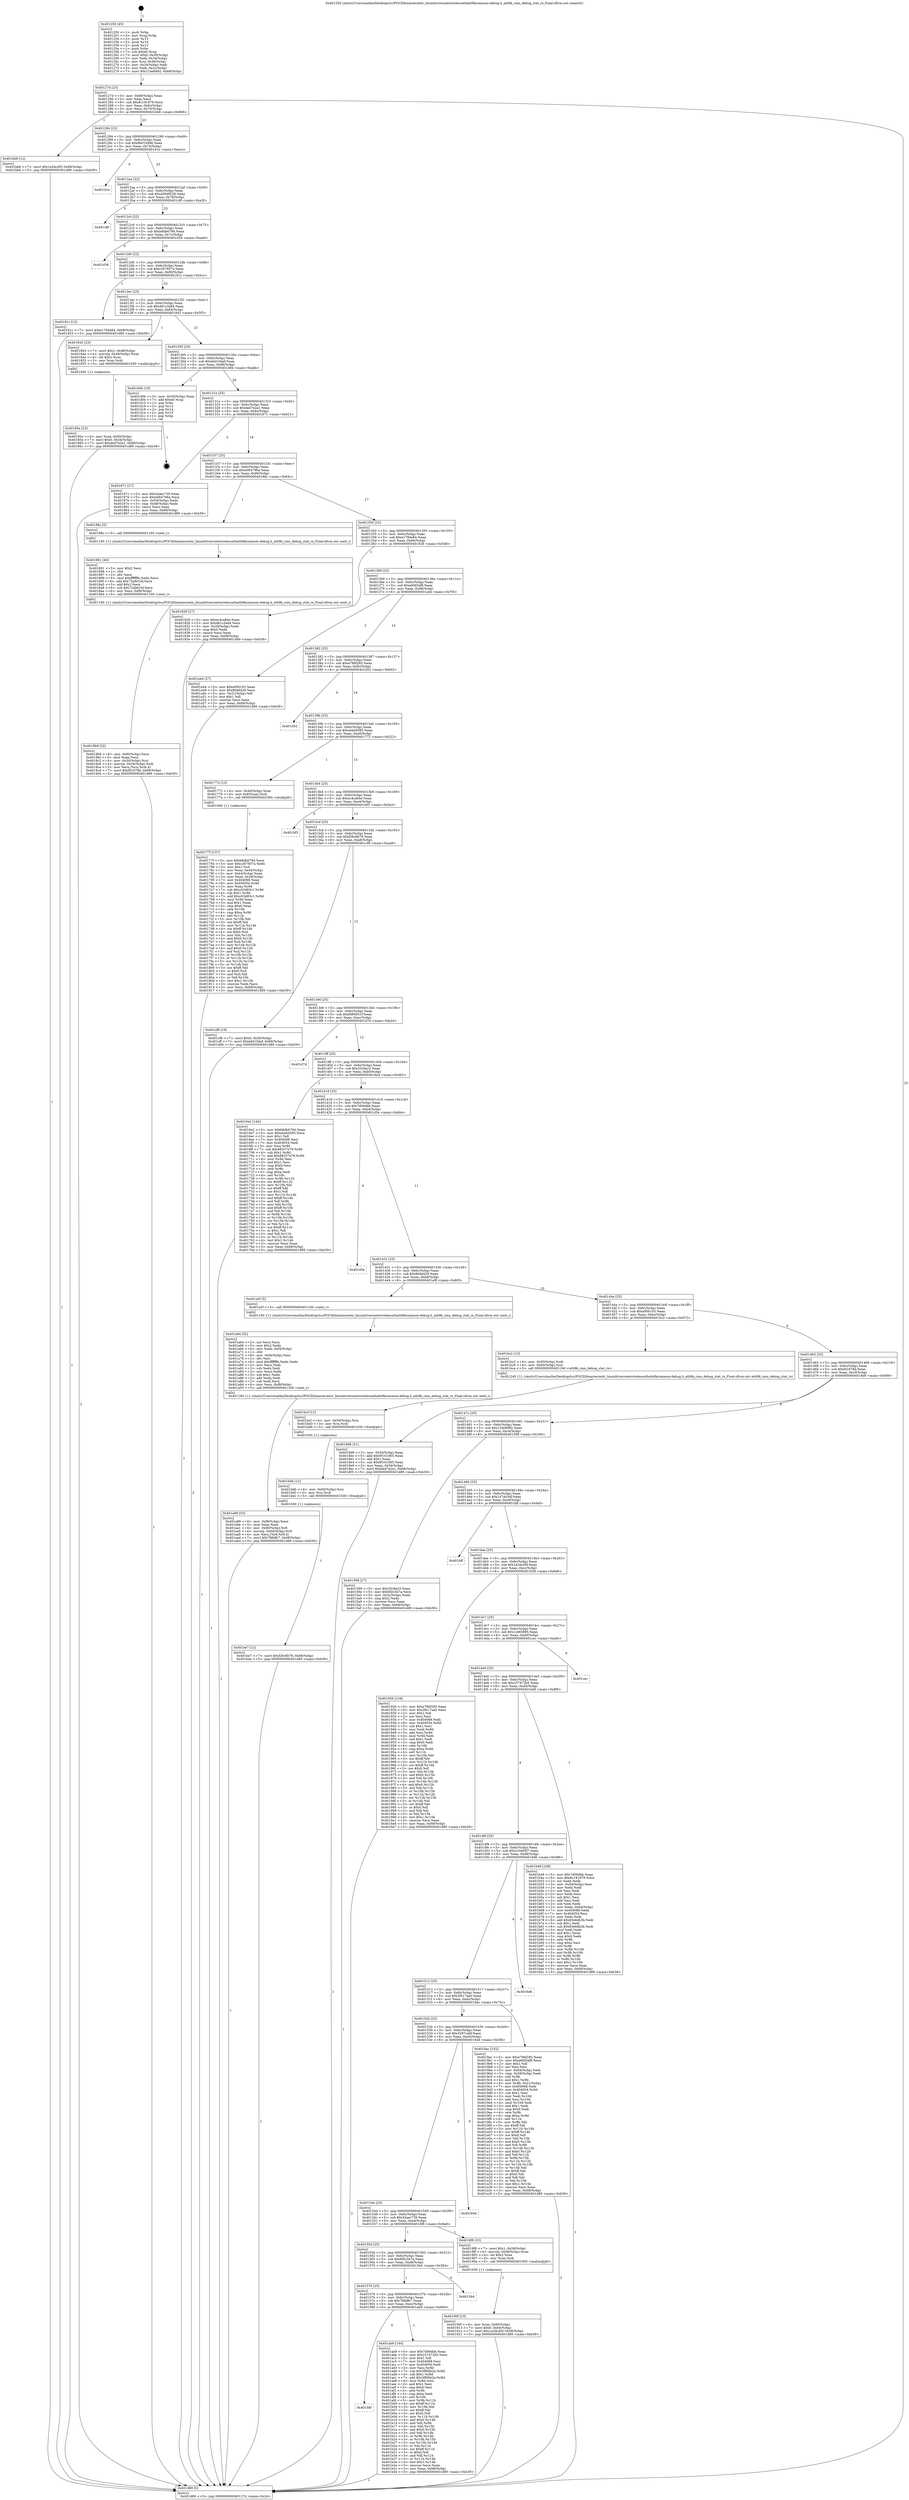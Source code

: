 digraph "0x401250" {
  label = "0x401250 (/mnt/c/Users/mathe/Desktop/tcc/POCII/binaries/extr_linuxdriversnetwirelessathath9kcommon-debug.h_ath9k_cmn_debug_stat_rx_Final-ollvm.out::main(0))"
  labelloc = "t"
  node[shape=record]

  Entry [label="",width=0.3,height=0.3,shape=circle,fillcolor=black,style=filled]
  "0x40127d" [label="{
     0x40127d [23]\l
     | [instrs]\l
     &nbsp;&nbsp;0x40127d \<+3\>: mov -0x68(%rbp),%eax\l
     &nbsp;&nbsp;0x401280 \<+2\>: mov %eax,%ecx\l
     &nbsp;&nbsp;0x401282 \<+6\>: sub $0x8c191979,%ecx\l
     &nbsp;&nbsp;0x401288 \<+3\>: mov %eax,-0x6c(%rbp)\l
     &nbsp;&nbsp;0x40128b \<+3\>: mov %ecx,-0x70(%rbp)\l
     &nbsp;&nbsp;0x40128e \<+6\>: je 0000000000401bb6 \<main+0x966\>\l
  }"]
  "0x401bb6" [label="{
     0x401bb6 [12]\l
     | [instrs]\l
     &nbsp;&nbsp;0x401bb6 \<+7\>: movl $0x1a3dcd5f,-0x68(%rbp)\l
     &nbsp;&nbsp;0x401bbd \<+5\>: jmp 0000000000401d89 \<main+0xb39\>\l
  }"]
  "0x401294" [label="{
     0x401294 [22]\l
     | [instrs]\l
     &nbsp;&nbsp;0x401294 \<+5\>: jmp 0000000000401299 \<main+0x49\>\l
     &nbsp;&nbsp;0x401299 \<+3\>: mov -0x6c(%rbp),%eax\l
     &nbsp;&nbsp;0x40129c \<+5\>: sub $0x9b019486,%eax\l
     &nbsp;&nbsp;0x4012a1 \<+3\>: mov %eax,-0x74(%rbp)\l
     &nbsp;&nbsp;0x4012a4 \<+6\>: je 0000000000401d1e \<main+0xace\>\l
  }"]
  Exit [label="",width=0.3,height=0.3,shape=circle,fillcolor=black,style=filled,peripheries=2]
  "0x401d1e" [label="{
     0x401d1e\l
  }", style=dashed]
  "0x4012aa" [label="{
     0x4012aa [22]\l
     | [instrs]\l
     &nbsp;&nbsp;0x4012aa \<+5\>: jmp 00000000004012af \<main+0x5f\>\l
     &nbsp;&nbsp;0x4012af \<+3\>: mov -0x6c(%rbp),%eax\l
     &nbsp;&nbsp;0x4012b2 \<+5\>: sub $0xa5848228,%eax\l
     &nbsp;&nbsp;0x4012b7 \<+3\>: mov %eax,-0x78(%rbp)\l
     &nbsp;&nbsp;0x4012ba \<+6\>: je 0000000000401c8f \<main+0xa3f\>\l
  }"]
  "0x401be7" [label="{
     0x401be7 [12]\l
     | [instrs]\l
     &nbsp;&nbsp;0x401be7 \<+7\>: movl $0xf26c6b78,-0x68(%rbp)\l
     &nbsp;&nbsp;0x401bee \<+5\>: jmp 0000000000401d89 \<main+0xb39\>\l
  }"]
  "0x401c8f" [label="{
     0x401c8f\l
  }", style=dashed]
  "0x4012c0" [label="{
     0x4012c0 [22]\l
     | [instrs]\l
     &nbsp;&nbsp;0x4012c0 \<+5\>: jmp 00000000004012c5 \<main+0x75\>\l
     &nbsp;&nbsp;0x4012c5 \<+3\>: mov -0x6c(%rbp),%eax\l
     &nbsp;&nbsp;0x4012c8 \<+5\>: sub $0xb8db6784,%eax\l
     &nbsp;&nbsp;0x4012cd \<+3\>: mov %eax,-0x7c(%rbp)\l
     &nbsp;&nbsp;0x4012d0 \<+6\>: je 0000000000401d36 \<main+0xae6\>\l
  }"]
  "0x401bdb" [label="{
     0x401bdb [12]\l
     | [instrs]\l
     &nbsp;&nbsp;0x401bdb \<+4\>: mov -0x60(%rbp),%rsi\l
     &nbsp;&nbsp;0x401bdf \<+3\>: mov %rsi,%rdi\l
     &nbsp;&nbsp;0x401be2 \<+5\>: call 0000000000401030 \<free@plt\>\l
     | [calls]\l
     &nbsp;&nbsp;0x401030 \{1\} (unknown)\l
  }"]
  "0x401d36" [label="{
     0x401d36\l
  }", style=dashed]
  "0x4012d6" [label="{
     0x4012d6 [22]\l
     | [instrs]\l
     &nbsp;&nbsp;0x4012d6 \<+5\>: jmp 00000000004012db \<main+0x8b\>\l
     &nbsp;&nbsp;0x4012db \<+3\>: mov -0x6c(%rbp),%eax\l
     &nbsp;&nbsp;0x4012de \<+5\>: sub $0xc267857a,%eax\l
     &nbsp;&nbsp;0x4012e3 \<+3\>: mov %eax,-0x80(%rbp)\l
     &nbsp;&nbsp;0x4012e6 \<+6\>: je 000000000040181c \<main+0x5cc\>\l
  }"]
  "0x401bcf" [label="{
     0x401bcf [12]\l
     | [instrs]\l
     &nbsp;&nbsp;0x401bcf \<+4\>: mov -0x50(%rbp),%rsi\l
     &nbsp;&nbsp;0x401bd3 \<+3\>: mov %rsi,%rdi\l
     &nbsp;&nbsp;0x401bd6 \<+5\>: call 0000000000401030 \<free@plt\>\l
     | [calls]\l
     &nbsp;&nbsp;0x401030 \{1\} (unknown)\l
  }"]
  "0x40181c" [label="{
     0x40181c [12]\l
     | [instrs]\l
     &nbsp;&nbsp;0x40181c \<+7\>: movl $0xe1784e84,-0x68(%rbp)\l
     &nbsp;&nbsp;0x401823 \<+5\>: jmp 0000000000401d89 \<main+0xb39\>\l
  }"]
  "0x4012ec" [label="{
     0x4012ec [25]\l
     | [instrs]\l
     &nbsp;&nbsp;0x4012ec \<+5\>: jmp 00000000004012f1 \<main+0xa1\>\l
     &nbsp;&nbsp;0x4012f1 \<+3\>: mov -0x6c(%rbp),%eax\l
     &nbsp;&nbsp;0x4012f4 \<+5\>: sub $0xd81c3a84,%eax\l
     &nbsp;&nbsp;0x4012f9 \<+6\>: mov %eax,-0x84(%rbp)\l
     &nbsp;&nbsp;0x4012ff \<+6\>: je 0000000000401843 \<main+0x5f3\>\l
  }"]
  "0x40158f" [label="{
     0x40158f\l
  }", style=dashed]
  "0x401843" [label="{
     0x401843 [23]\l
     | [instrs]\l
     &nbsp;&nbsp;0x401843 \<+7\>: movl $0x1,-0x48(%rbp)\l
     &nbsp;&nbsp;0x40184a \<+4\>: movslq -0x48(%rbp),%rax\l
     &nbsp;&nbsp;0x40184e \<+4\>: shl $0x2,%rax\l
     &nbsp;&nbsp;0x401852 \<+3\>: mov %rax,%rdi\l
     &nbsp;&nbsp;0x401855 \<+5\>: call 0000000000401050 \<malloc@plt\>\l
     | [calls]\l
     &nbsp;&nbsp;0x401050 \{1\} (unknown)\l
  }"]
  "0x401305" [label="{
     0x401305 [25]\l
     | [instrs]\l
     &nbsp;&nbsp;0x401305 \<+5\>: jmp 000000000040130a \<main+0xba\>\l
     &nbsp;&nbsp;0x40130a \<+3\>: mov -0x6c(%rbp),%eax\l
     &nbsp;&nbsp;0x40130d \<+5\>: sub $0xddd10daf,%eax\l
     &nbsp;&nbsp;0x401312 \<+6\>: mov %eax,-0x88(%rbp)\l
     &nbsp;&nbsp;0x401318 \<+6\>: je 0000000000401d0b \<main+0xabb\>\l
  }"]
  "0x401ab9" [label="{
     0x401ab9 [144]\l
     | [instrs]\l
     &nbsp;&nbsp;0x401ab9 \<+5\>: mov $0x7d06dbb,%eax\l
     &nbsp;&nbsp;0x401abe \<+5\>: mov $0x237472b5,%ecx\l
     &nbsp;&nbsp;0x401ac3 \<+2\>: mov $0x1,%dl\l
     &nbsp;&nbsp;0x401ac5 \<+7\>: mov 0x404068,%esi\l
     &nbsp;&nbsp;0x401acc \<+7\>: mov 0x404054,%edi\l
     &nbsp;&nbsp;0x401ad3 \<+3\>: mov %esi,%r8d\l
     &nbsp;&nbsp;0x401ad6 \<+7\>: sub $0x3f8f4b2a,%r8d\l
     &nbsp;&nbsp;0x401add \<+4\>: sub $0x1,%r8d\l
     &nbsp;&nbsp;0x401ae1 \<+7\>: add $0x3f8f4b2a,%r8d\l
     &nbsp;&nbsp;0x401ae8 \<+4\>: imul %r8d,%esi\l
     &nbsp;&nbsp;0x401aec \<+3\>: and $0x1,%esi\l
     &nbsp;&nbsp;0x401aef \<+3\>: cmp $0x0,%esi\l
     &nbsp;&nbsp;0x401af2 \<+4\>: sete %r9b\l
     &nbsp;&nbsp;0x401af6 \<+3\>: cmp $0xa,%edi\l
     &nbsp;&nbsp;0x401af9 \<+4\>: setl %r10b\l
     &nbsp;&nbsp;0x401afd \<+3\>: mov %r9b,%r11b\l
     &nbsp;&nbsp;0x401b00 \<+4\>: xor $0xff,%r11b\l
     &nbsp;&nbsp;0x401b04 \<+3\>: mov %r10b,%bl\l
     &nbsp;&nbsp;0x401b07 \<+3\>: xor $0xff,%bl\l
     &nbsp;&nbsp;0x401b0a \<+3\>: xor $0x0,%dl\l
     &nbsp;&nbsp;0x401b0d \<+3\>: mov %r11b,%r14b\l
     &nbsp;&nbsp;0x401b10 \<+4\>: and $0x0,%r14b\l
     &nbsp;&nbsp;0x401b14 \<+3\>: and %dl,%r9b\l
     &nbsp;&nbsp;0x401b17 \<+3\>: mov %bl,%r15b\l
     &nbsp;&nbsp;0x401b1a \<+4\>: and $0x0,%r15b\l
     &nbsp;&nbsp;0x401b1e \<+3\>: and %dl,%r10b\l
     &nbsp;&nbsp;0x401b21 \<+3\>: or %r9b,%r14b\l
     &nbsp;&nbsp;0x401b24 \<+3\>: or %r10b,%r15b\l
     &nbsp;&nbsp;0x401b27 \<+3\>: xor %r15b,%r14b\l
     &nbsp;&nbsp;0x401b2a \<+3\>: or %bl,%r11b\l
     &nbsp;&nbsp;0x401b2d \<+4\>: xor $0xff,%r11b\l
     &nbsp;&nbsp;0x401b31 \<+3\>: or $0x0,%dl\l
     &nbsp;&nbsp;0x401b34 \<+3\>: and %dl,%r11b\l
     &nbsp;&nbsp;0x401b37 \<+3\>: or %r11b,%r14b\l
     &nbsp;&nbsp;0x401b3a \<+4\>: test $0x1,%r14b\l
     &nbsp;&nbsp;0x401b3e \<+3\>: cmovne %ecx,%eax\l
     &nbsp;&nbsp;0x401b41 \<+3\>: mov %eax,-0x68(%rbp)\l
     &nbsp;&nbsp;0x401b44 \<+5\>: jmp 0000000000401d89 \<main+0xb39\>\l
  }"]
  "0x401d0b" [label="{
     0x401d0b [19]\l
     | [instrs]\l
     &nbsp;&nbsp;0x401d0b \<+3\>: mov -0x30(%rbp),%eax\l
     &nbsp;&nbsp;0x401d0e \<+7\>: add $0xe0,%rsp\l
     &nbsp;&nbsp;0x401d15 \<+1\>: pop %rbx\l
     &nbsp;&nbsp;0x401d16 \<+2\>: pop %r12\l
     &nbsp;&nbsp;0x401d18 \<+2\>: pop %r14\l
     &nbsp;&nbsp;0x401d1a \<+2\>: pop %r15\l
     &nbsp;&nbsp;0x401d1c \<+1\>: pop %rbp\l
     &nbsp;&nbsp;0x401d1d \<+1\>: ret\l
  }"]
  "0x40131e" [label="{
     0x40131e [25]\l
     | [instrs]\l
     &nbsp;&nbsp;0x40131e \<+5\>: jmp 0000000000401323 \<main+0xd3\>\l
     &nbsp;&nbsp;0x401323 \<+3\>: mov -0x6c(%rbp),%eax\l
     &nbsp;&nbsp;0x401326 \<+5\>: sub $0xded7e2a1,%eax\l
     &nbsp;&nbsp;0x40132b \<+6\>: mov %eax,-0x8c(%rbp)\l
     &nbsp;&nbsp;0x401331 \<+6\>: je 0000000000401871 \<main+0x621\>\l
  }"]
  "0x401576" [label="{
     0x401576 [25]\l
     | [instrs]\l
     &nbsp;&nbsp;0x401576 \<+5\>: jmp 000000000040157b \<main+0x32b\>\l
     &nbsp;&nbsp;0x40157b \<+3\>: mov -0x6c(%rbp),%eax\l
     &nbsp;&nbsp;0x40157e \<+5\>: sub $0x7fdbffc7,%eax\l
     &nbsp;&nbsp;0x401583 \<+6\>: mov %eax,-0xec(%rbp)\l
     &nbsp;&nbsp;0x401589 \<+6\>: je 0000000000401ab9 \<main+0x869\>\l
  }"]
  "0x401871" [label="{
     0x401871 [27]\l
     | [instrs]\l
     &nbsp;&nbsp;0x401871 \<+5\>: mov $0x42aec739,%eax\l
     &nbsp;&nbsp;0x401876 \<+5\>: mov $0xe064796a,%ecx\l
     &nbsp;&nbsp;0x40187b \<+3\>: mov -0x54(%rbp),%edx\l
     &nbsp;&nbsp;0x40187e \<+3\>: cmp -0x48(%rbp),%edx\l
     &nbsp;&nbsp;0x401881 \<+3\>: cmovl %ecx,%eax\l
     &nbsp;&nbsp;0x401884 \<+3\>: mov %eax,-0x68(%rbp)\l
     &nbsp;&nbsp;0x401887 \<+5\>: jmp 0000000000401d89 \<main+0xb39\>\l
  }"]
  "0x401337" [label="{
     0x401337 [25]\l
     | [instrs]\l
     &nbsp;&nbsp;0x401337 \<+5\>: jmp 000000000040133c \<main+0xec\>\l
     &nbsp;&nbsp;0x40133c \<+3\>: mov -0x6c(%rbp),%eax\l
     &nbsp;&nbsp;0x40133f \<+5\>: sub $0xe064796a,%eax\l
     &nbsp;&nbsp;0x401344 \<+6\>: mov %eax,-0x90(%rbp)\l
     &nbsp;&nbsp;0x40134a \<+6\>: je 000000000040188c \<main+0x63c\>\l
  }"]
  "0x4015b4" [label="{
     0x4015b4\l
  }", style=dashed]
  "0x40188c" [label="{
     0x40188c [5]\l
     | [instrs]\l
     &nbsp;&nbsp;0x40188c \<+5\>: call 0000000000401160 \<next_i\>\l
     | [calls]\l
     &nbsp;&nbsp;0x401160 \{1\} (/mnt/c/Users/mathe/Desktop/tcc/POCII/binaries/extr_linuxdriversnetwirelessathath9kcommon-debug.h_ath9k_cmn_debug_stat_rx_Final-ollvm.out::next_i)\l
  }"]
  "0x401350" [label="{
     0x401350 [25]\l
     | [instrs]\l
     &nbsp;&nbsp;0x401350 \<+5\>: jmp 0000000000401355 \<main+0x105\>\l
     &nbsp;&nbsp;0x401355 \<+3\>: mov -0x6c(%rbp),%eax\l
     &nbsp;&nbsp;0x401358 \<+5\>: sub $0xe1784e84,%eax\l
     &nbsp;&nbsp;0x40135d \<+6\>: mov %eax,-0x94(%rbp)\l
     &nbsp;&nbsp;0x401363 \<+6\>: je 0000000000401828 \<main+0x5d8\>\l
  }"]
  "0x401a98" [label="{
     0x401a98 [33]\l
     | [instrs]\l
     &nbsp;&nbsp;0x401a98 \<+6\>: mov -0xf8(%rbp),%ecx\l
     &nbsp;&nbsp;0x401a9e \<+3\>: imul %eax,%ecx\l
     &nbsp;&nbsp;0x401aa1 \<+4\>: mov -0x60(%rbp),%r8\l
     &nbsp;&nbsp;0x401aa5 \<+4\>: movslq -0x64(%rbp),%r9\l
     &nbsp;&nbsp;0x401aa9 \<+4\>: mov %ecx,(%r8,%r9,4)\l
     &nbsp;&nbsp;0x401aad \<+7\>: movl $0x7fdbffc7,-0x68(%rbp)\l
     &nbsp;&nbsp;0x401ab4 \<+5\>: jmp 0000000000401d89 \<main+0xb39\>\l
  }"]
  "0x401828" [label="{
     0x401828 [27]\l
     | [instrs]\l
     &nbsp;&nbsp;0x401828 \<+5\>: mov $0xec4ca84e,%eax\l
     &nbsp;&nbsp;0x40182d \<+5\>: mov $0xd81c3a84,%ecx\l
     &nbsp;&nbsp;0x401832 \<+3\>: mov -0x28(%rbp),%edx\l
     &nbsp;&nbsp;0x401835 \<+3\>: cmp $0x0,%edx\l
     &nbsp;&nbsp;0x401838 \<+3\>: cmove %ecx,%eax\l
     &nbsp;&nbsp;0x40183b \<+3\>: mov %eax,-0x68(%rbp)\l
     &nbsp;&nbsp;0x40183e \<+5\>: jmp 0000000000401d89 \<main+0xb39\>\l
  }"]
  "0x401369" [label="{
     0x401369 [25]\l
     | [instrs]\l
     &nbsp;&nbsp;0x401369 \<+5\>: jmp 000000000040136e \<main+0x11e\>\l
     &nbsp;&nbsp;0x40136e \<+3\>: mov -0x6c(%rbp),%eax\l
     &nbsp;&nbsp;0x401371 \<+5\>: sub $0xe60f3af8,%eax\l
     &nbsp;&nbsp;0x401376 \<+6\>: mov %eax,-0x98(%rbp)\l
     &nbsp;&nbsp;0x40137c \<+6\>: je 0000000000401a44 \<main+0x7f4\>\l
  }"]
  "0x401a64" [label="{
     0x401a64 [52]\l
     | [instrs]\l
     &nbsp;&nbsp;0x401a64 \<+2\>: xor %ecx,%ecx\l
     &nbsp;&nbsp;0x401a66 \<+5\>: mov $0x2,%edx\l
     &nbsp;&nbsp;0x401a6b \<+6\>: mov %edx,-0xf4(%rbp)\l
     &nbsp;&nbsp;0x401a71 \<+1\>: cltd\l
     &nbsp;&nbsp;0x401a72 \<+6\>: mov -0xf4(%rbp),%esi\l
     &nbsp;&nbsp;0x401a78 \<+2\>: idiv %esi\l
     &nbsp;&nbsp;0x401a7a \<+6\>: imul $0xfffffffe,%edx,%edx\l
     &nbsp;&nbsp;0x401a80 \<+2\>: mov %ecx,%edi\l
     &nbsp;&nbsp;0x401a82 \<+2\>: sub %edx,%edi\l
     &nbsp;&nbsp;0x401a84 \<+2\>: mov %ecx,%edx\l
     &nbsp;&nbsp;0x401a86 \<+3\>: sub $0x1,%edx\l
     &nbsp;&nbsp;0x401a89 \<+2\>: add %edx,%edi\l
     &nbsp;&nbsp;0x401a8b \<+2\>: sub %edi,%ecx\l
     &nbsp;&nbsp;0x401a8d \<+6\>: mov %ecx,-0xf8(%rbp)\l
     &nbsp;&nbsp;0x401a93 \<+5\>: call 0000000000401160 \<next_i\>\l
     | [calls]\l
     &nbsp;&nbsp;0x401160 \{1\} (/mnt/c/Users/mathe/Desktop/tcc/POCII/binaries/extr_linuxdriversnetwirelessathath9kcommon-debug.h_ath9k_cmn_debug_stat_rx_Final-ollvm.out::next_i)\l
  }"]
  "0x401a44" [label="{
     0x401a44 [27]\l
     | [instrs]\l
     &nbsp;&nbsp;0x401a44 \<+5\>: mov $0xa956103,%eax\l
     &nbsp;&nbsp;0x401a49 \<+5\>: mov $0x80dd429,%ecx\l
     &nbsp;&nbsp;0x401a4e \<+3\>: mov -0x21(%rbp),%dl\l
     &nbsp;&nbsp;0x401a51 \<+3\>: test $0x1,%dl\l
     &nbsp;&nbsp;0x401a54 \<+3\>: cmovne %ecx,%eax\l
     &nbsp;&nbsp;0x401a57 \<+3\>: mov %eax,-0x68(%rbp)\l
     &nbsp;&nbsp;0x401a5a \<+5\>: jmp 0000000000401d89 \<main+0xb39\>\l
  }"]
  "0x401382" [label="{
     0x401382 [25]\l
     | [instrs]\l
     &nbsp;&nbsp;0x401382 \<+5\>: jmp 0000000000401387 \<main+0x137\>\l
     &nbsp;&nbsp;0x401387 \<+3\>: mov -0x6c(%rbp),%eax\l
     &nbsp;&nbsp;0x40138a \<+5\>: sub $0xe786f285,%eax\l
     &nbsp;&nbsp;0x40138f \<+6\>: mov %eax,-0x9c(%rbp)\l
     &nbsp;&nbsp;0x401395 \<+6\>: je 0000000000401d52 \<main+0xb02\>\l
  }"]
  "0x40190f" [label="{
     0x40190f [23]\l
     | [instrs]\l
     &nbsp;&nbsp;0x40190f \<+4\>: mov %rax,-0x60(%rbp)\l
     &nbsp;&nbsp;0x401913 \<+7\>: movl $0x0,-0x64(%rbp)\l
     &nbsp;&nbsp;0x40191a \<+7\>: movl $0x1a3dcd5f,-0x68(%rbp)\l
     &nbsp;&nbsp;0x401921 \<+5\>: jmp 0000000000401d89 \<main+0xb39\>\l
  }"]
  "0x401d52" [label="{
     0x401d52\l
  }", style=dashed]
  "0x40139b" [label="{
     0x40139b [25]\l
     | [instrs]\l
     &nbsp;&nbsp;0x40139b \<+5\>: jmp 00000000004013a0 \<main+0x150\>\l
     &nbsp;&nbsp;0x4013a0 \<+3\>: mov -0x6c(%rbp),%eax\l
     &nbsp;&nbsp;0x4013a3 \<+5\>: sub $0xeba0d585,%eax\l
     &nbsp;&nbsp;0x4013a8 \<+6\>: mov %eax,-0xa0(%rbp)\l
     &nbsp;&nbsp;0x4013ae \<+6\>: je 0000000000401772 \<main+0x522\>\l
  }"]
  "0x40155d" [label="{
     0x40155d [25]\l
     | [instrs]\l
     &nbsp;&nbsp;0x40155d \<+5\>: jmp 0000000000401562 \<main+0x312\>\l
     &nbsp;&nbsp;0x401562 \<+3\>: mov -0x6c(%rbp),%eax\l
     &nbsp;&nbsp;0x401565 \<+5\>: sub $0x6f2c5b7a,%eax\l
     &nbsp;&nbsp;0x40156a \<+6\>: mov %eax,-0xe8(%rbp)\l
     &nbsp;&nbsp;0x401570 \<+6\>: je 00000000004015b4 \<main+0x364\>\l
  }"]
  "0x401772" [label="{
     0x401772 [13]\l
     | [instrs]\l
     &nbsp;&nbsp;0x401772 \<+4\>: mov -0x40(%rbp),%rax\l
     &nbsp;&nbsp;0x401776 \<+4\>: mov 0x8(%rax),%rdi\l
     &nbsp;&nbsp;0x40177a \<+5\>: call 0000000000401060 \<atoi@plt\>\l
     | [calls]\l
     &nbsp;&nbsp;0x401060 \{1\} (unknown)\l
  }"]
  "0x4013b4" [label="{
     0x4013b4 [25]\l
     | [instrs]\l
     &nbsp;&nbsp;0x4013b4 \<+5\>: jmp 00000000004013b9 \<main+0x169\>\l
     &nbsp;&nbsp;0x4013b9 \<+3\>: mov -0x6c(%rbp),%eax\l
     &nbsp;&nbsp;0x4013bc \<+5\>: sub $0xec4ca84e,%eax\l
     &nbsp;&nbsp;0x4013c1 \<+6\>: mov %eax,-0xa4(%rbp)\l
     &nbsp;&nbsp;0x4013c7 \<+6\>: je 0000000000401bf3 \<main+0x9a3\>\l
  }"]
  "0x4018f8" [label="{
     0x4018f8 [23]\l
     | [instrs]\l
     &nbsp;&nbsp;0x4018f8 \<+7\>: movl $0x1,-0x58(%rbp)\l
     &nbsp;&nbsp;0x4018ff \<+4\>: movslq -0x58(%rbp),%rax\l
     &nbsp;&nbsp;0x401903 \<+4\>: shl $0x2,%rax\l
     &nbsp;&nbsp;0x401907 \<+3\>: mov %rax,%rdi\l
     &nbsp;&nbsp;0x40190a \<+5\>: call 0000000000401050 \<malloc@plt\>\l
     | [calls]\l
     &nbsp;&nbsp;0x401050 \{1\} (unknown)\l
  }"]
  "0x401bf3" [label="{
     0x401bf3\l
  }", style=dashed]
  "0x4013cd" [label="{
     0x4013cd [25]\l
     | [instrs]\l
     &nbsp;&nbsp;0x4013cd \<+5\>: jmp 00000000004013d2 \<main+0x182\>\l
     &nbsp;&nbsp;0x4013d2 \<+3\>: mov -0x6c(%rbp),%eax\l
     &nbsp;&nbsp;0x4013d5 \<+5\>: sub $0xf26c6b78,%eax\l
     &nbsp;&nbsp;0x4013da \<+6\>: mov %eax,-0xa8(%rbp)\l
     &nbsp;&nbsp;0x4013e0 \<+6\>: je 0000000000401cf8 \<main+0xaa8\>\l
  }"]
  "0x401544" [label="{
     0x401544 [25]\l
     | [instrs]\l
     &nbsp;&nbsp;0x401544 \<+5\>: jmp 0000000000401549 \<main+0x2f9\>\l
     &nbsp;&nbsp;0x401549 \<+3\>: mov -0x6c(%rbp),%eax\l
     &nbsp;&nbsp;0x40154c \<+5\>: sub $0x42aec739,%eax\l
     &nbsp;&nbsp;0x401551 \<+6\>: mov %eax,-0xe4(%rbp)\l
     &nbsp;&nbsp;0x401557 \<+6\>: je 00000000004018f8 \<main+0x6a8\>\l
  }"]
  "0x401cf8" [label="{
     0x401cf8 [19]\l
     | [instrs]\l
     &nbsp;&nbsp;0x401cf8 \<+7\>: movl $0x0,-0x30(%rbp)\l
     &nbsp;&nbsp;0x401cff \<+7\>: movl $0xddd10daf,-0x68(%rbp)\l
     &nbsp;&nbsp;0x401d06 \<+5\>: jmp 0000000000401d89 \<main+0xb39\>\l
  }"]
  "0x4013e6" [label="{
     0x4013e6 [25]\l
     | [instrs]\l
     &nbsp;&nbsp;0x4013e6 \<+5\>: jmp 00000000004013eb \<main+0x19b\>\l
     &nbsp;&nbsp;0x4013eb \<+3\>: mov -0x6c(%rbp),%eax\l
     &nbsp;&nbsp;0x4013ee \<+5\>: sub $0xf460651f,%eax\l
     &nbsp;&nbsp;0x4013f3 \<+6\>: mov %eax,-0xac(%rbp)\l
     &nbsp;&nbsp;0x4013f9 \<+6\>: je 0000000000401d7d \<main+0xb2d\>\l
  }"]
  "0x401644" [label="{
     0x401644\l
  }", style=dashed]
  "0x401d7d" [label="{
     0x401d7d\l
  }", style=dashed]
  "0x4013ff" [label="{
     0x4013ff [25]\l
     | [instrs]\l
     &nbsp;&nbsp;0x4013ff \<+5\>: jmp 0000000000401404 \<main+0x1b4\>\l
     &nbsp;&nbsp;0x401404 \<+3\>: mov -0x6c(%rbp),%eax\l
     &nbsp;&nbsp;0x401407 \<+5\>: sub $0x35c9a23,%eax\l
     &nbsp;&nbsp;0x40140c \<+6\>: mov %eax,-0xb0(%rbp)\l
     &nbsp;&nbsp;0x401412 \<+6\>: je 00000000004016e2 \<main+0x492\>\l
  }"]
  "0x40152b" [label="{
     0x40152b [25]\l
     | [instrs]\l
     &nbsp;&nbsp;0x40152b \<+5\>: jmp 0000000000401530 \<main+0x2e0\>\l
     &nbsp;&nbsp;0x401530 \<+3\>: mov -0x6c(%rbp),%eax\l
     &nbsp;&nbsp;0x401533 \<+5\>: sub $0x3297cabf,%eax\l
     &nbsp;&nbsp;0x401538 \<+6\>: mov %eax,-0xe0(%rbp)\l
     &nbsp;&nbsp;0x40153e \<+6\>: je 0000000000401644 \<main+0x3f4\>\l
  }"]
  "0x4016e2" [label="{
     0x4016e2 [144]\l
     | [instrs]\l
     &nbsp;&nbsp;0x4016e2 \<+5\>: mov $0xb8db6784,%eax\l
     &nbsp;&nbsp;0x4016e7 \<+5\>: mov $0xeba0d585,%ecx\l
     &nbsp;&nbsp;0x4016ec \<+2\>: mov $0x1,%dl\l
     &nbsp;&nbsp;0x4016ee \<+7\>: mov 0x404068,%esi\l
     &nbsp;&nbsp;0x4016f5 \<+7\>: mov 0x404054,%edi\l
     &nbsp;&nbsp;0x4016fc \<+3\>: mov %esi,%r8d\l
     &nbsp;&nbsp;0x4016ff \<+7\>: sub $0x88337e79,%r8d\l
     &nbsp;&nbsp;0x401706 \<+4\>: sub $0x1,%r8d\l
     &nbsp;&nbsp;0x40170a \<+7\>: add $0x88337e79,%r8d\l
     &nbsp;&nbsp;0x401711 \<+4\>: imul %r8d,%esi\l
     &nbsp;&nbsp;0x401715 \<+3\>: and $0x1,%esi\l
     &nbsp;&nbsp;0x401718 \<+3\>: cmp $0x0,%esi\l
     &nbsp;&nbsp;0x40171b \<+4\>: sete %r9b\l
     &nbsp;&nbsp;0x40171f \<+3\>: cmp $0xa,%edi\l
     &nbsp;&nbsp;0x401722 \<+4\>: setl %r10b\l
     &nbsp;&nbsp;0x401726 \<+3\>: mov %r9b,%r11b\l
     &nbsp;&nbsp;0x401729 \<+4\>: xor $0xff,%r11b\l
     &nbsp;&nbsp;0x40172d \<+3\>: mov %r10b,%bl\l
     &nbsp;&nbsp;0x401730 \<+3\>: xor $0xff,%bl\l
     &nbsp;&nbsp;0x401733 \<+3\>: xor $0x1,%dl\l
     &nbsp;&nbsp;0x401736 \<+3\>: mov %r11b,%r14b\l
     &nbsp;&nbsp;0x401739 \<+4\>: and $0xff,%r14b\l
     &nbsp;&nbsp;0x40173d \<+3\>: and %dl,%r9b\l
     &nbsp;&nbsp;0x401740 \<+3\>: mov %bl,%r15b\l
     &nbsp;&nbsp;0x401743 \<+4\>: and $0xff,%r15b\l
     &nbsp;&nbsp;0x401747 \<+3\>: and %dl,%r10b\l
     &nbsp;&nbsp;0x40174a \<+3\>: or %r9b,%r14b\l
     &nbsp;&nbsp;0x40174d \<+3\>: or %r10b,%r15b\l
     &nbsp;&nbsp;0x401750 \<+3\>: xor %r15b,%r14b\l
     &nbsp;&nbsp;0x401753 \<+3\>: or %bl,%r11b\l
     &nbsp;&nbsp;0x401756 \<+4\>: xor $0xff,%r11b\l
     &nbsp;&nbsp;0x40175a \<+3\>: or $0x1,%dl\l
     &nbsp;&nbsp;0x40175d \<+3\>: and %dl,%r11b\l
     &nbsp;&nbsp;0x401760 \<+3\>: or %r11b,%r14b\l
     &nbsp;&nbsp;0x401763 \<+4\>: test $0x1,%r14b\l
     &nbsp;&nbsp;0x401767 \<+3\>: cmovne %ecx,%eax\l
     &nbsp;&nbsp;0x40176a \<+3\>: mov %eax,-0x68(%rbp)\l
     &nbsp;&nbsp;0x40176d \<+5\>: jmp 0000000000401d89 \<main+0xb39\>\l
  }"]
  "0x401418" [label="{
     0x401418 [25]\l
     | [instrs]\l
     &nbsp;&nbsp;0x401418 \<+5\>: jmp 000000000040141d \<main+0x1cd\>\l
     &nbsp;&nbsp;0x40141d \<+3\>: mov -0x6c(%rbp),%eax\l
     &nbsp;&nbsp;0x401420 \<+5\>: sub $0x7d06dbb,%eax\l
     &nbsp;&nbsp;0x401425 \<+6\>: mov %eax,-0xb4(%rbp)\l
     &nbsp;&nbsp;0x40142b \<+6\>: je 0000000000401d5e \<main+0xb0e\>\l
  }"]
  "0x4019ac" [label="{
     0x4019ac [152]\l
     | [instrs]\l
     &nbsp;&nbsp;0x4019ac \<+5\>: mov $0xe786f285,%eax\l
     &nbsp;&nbsp;0x4019b1 \<+5\>: mov $0xe60f3af8,%ecx\l
     &nbsp;&nbsp;0x4019b6 \<+2\>: mov $0x1,%dl\l
     &nbsp;&nbsp;0x4019b8 \<+2\>: xor %esi,%esi\l
     &nbsp;&nbsp;0x4019ba \<+3\>: mov -0x64(%rbp),%edi\l
     &nbsp;&nbsp;0x4019bd \<+3\>: cmp -0x58(%rbp),%edi\l
     &nbsp;&nbsp;0x4019c0 \<+4\>: setl %r8b\l
     &nbsp;&nbsp;0x4019c4 \<+4\>: and $0x1,%r8b\l
     &nbsp;&nbsp;0x4019c8 \<+4\>: mov %r8b,-0x21(%rbp)\l
     &nbsp;&nbsp;0x4019cc \<+7\>: mov 0x404068,%edi\l
     &nbsp;&nbsp;0x4019d3 \<+8\>: mov 0x404054,%r9d\l
     &nbsp;&nbsp;0x4019db \<+3\>: sub $0x1,%esi\l
     &nbsp;&nbsp;0x4019de \<+3\>: mov %edi,%r10d\l
     &nbsp;&nbsp;0x4019e1 \<+3\>: add %esi,%r10d\l
     &nbsp;&nbsp;0x4019e4 \<+4\>: imul %r10d,%edi\l
     &nbsp;&nbsp;0x4019e8 \<+3\>: and $0x1,%edi\l
     &nbsp;&nbsp;0x4019eb \<+3\>: cmp $0x0,%edi\l
     &nbsp;&nbsp;0x4019ee \<+4\>: sete %r8b\l
     &nbsp;&nbsp;0x4019f2 \<+4\>: cmp $0xa,%r9d\l
     &nbsp;&nbsp;0x4019f6 \<+4\>: setl %r11b\l
     &nbsp;&nbsp;0x4019fa \<+3\>: mov %r8b,%bl\l
     &nbsp;&nbsp;0x4019fd \<+3\>: xor $0xff,%bl\l
     &nbsp;&nbsp;0x401a00 \<+3\>: mov %r11b,%r14b\l
     &nbsp;&nbsp;0x401a03 \<+4\>: xor $0xff,%r14b\l
     &nbsp;&nbsp;0x401a07 \<+3\>: xor $0x0,%dl\l
     &nbsp;&nbsp;0x401a0a \<+3\>: mov %bl,%r15b\l
     &nbsp;&nbsp;0x401a0d \<+4\>: and $0x0,%r15b\l
     &nbsp;&nbsp;0x401a11 \<+3\>: and %dl,%r8b\l
     &nbsp;&nbsp;0x401a14 \<+3\>: mov %r14b,%r12b\l
     &nbsp;&nbsp;0x401a17 \<+4\>: and $0x0,%r12b\l
     &nbsp;&nbsp;0x401a1b \<+3\>: and %dl,%r11b\l
     &nbsp;&nbsp;0x401a1e \<+3\>: or %r8b,%r15b\l
     &nbsp;&nbsp;0x401a21 \<+3\>: or %r11b,%r12b\l
     &nbsp;&nbsp;0x401a24 \<+3\>: xor %r12b,%r15b\l
     &nbsp;&nbsp;0x401a27 \<+3\>: or %r14b,%bl\l
     &nbsp;&nbsp;0x401a2a \<+3\>: xor $0xff,%bl\l
     &nbsp;&nbsp;0x401a2d \<+3\>: or $0x0,%dl\l
     &nbsp;&nbsp;0x401a30 \<+2\>: and %dl,%bl\l
     &nbsp;&nbsp;0x401a32 \<+3\>: or %bl,%r15b\l
     &nbsp;&nbsp;0x401a35 \<+4\>: test $0x1,%r15b\l
     &nbsp;&nbsp;0x401a39 \<+3\>: cmovne %ecx,%eax\l
     &nbsp;&nbsp;0x401a3c \<+3\>: mov %eax,-0x68(%rbp)\l
     &nbsp;&nbsp;0x401a3f \<+5\>: jmp 0000000000401d89 \<main+0xb39\>\l
  }"]
  "0x401d5e" [label="{
     0x401d5e\l
  }", style=dashed]
  "0x401431" [label="{
     0x401431 [25]\l
     | [instrs]\l
     &nbsp;&nbsp;0x401431 \<+5\>: jmp 0000000000401436 \<main+0x1e6\>\l
     &nbsp;&nbsp;0x401436 \<+3\>: mov -0x6c(%rbp),%eax\l
     &nbsp;&nbsp;0x401439 \<+5\>: sub $0x80dd429,%eax\l
     &nbsp;&nbsp;0x40143e \<+6\>: mov %eax,-0xb8(%rbp)\l
     &nbsp;&nbsp;0x401444 \<+6\>: je 0000000000401a5f \<main+0x80f\>\l
  }"]
  "0x401512" [label="{
     0x401512 [25]\l
     | [instrs]\l
     &nbsp;&nbsp;0x401512 \<+5\>: jmp 0000000000401517 \<main+0x2c7\>\l
     &nbsp;&nbsp;0x401517 \<+3\>: mov -0x6c(%rbp),%eax\l
     &nbsp;&nbsp;0x40151a \<+5\>: sub $0x2fb17aa0,%eax\l
     &nbsp;&nbsp;0x40151f \<+6\>: mov %eax,-0xdc(%rbp)\l
     &nbsp;&nbsp;0x401525 \<+6\>: je 00000000004019ac \<main+0x75c\>\l
  }"]
  "0x401a5f" [label="{
     0x401a5f [5]\l
     | [instrs]\l
     &nbsp;&nbsp;0x401a5f \<+5\>: call 0000000000401160 \<next_i\>\l
     | [calls]\l
     &nbsp;&nbsp;0x401160 \{1\} (/mnt/c/Users/mathe/Desktop/tcc/POCII/binaries/extr_linuxdriversnetwirelessathath9kcommon-debug.h_ath9k_cmn_debug_stat_rx_Final-ollvm.out::next_i)\l
  }"]
  "0x40144a" [label="{
     0x40144a [25]\l
     | [instrs]\l
     &nbsp;&nbsp;0x40144a \<+5\>: jmp 000000000040144f \<main+0x1ff\>\l
     &nbsp;&nbsp;0x40144f \<+3\>: mov -0x6c(%rbp),%eax\l
     &nbsp;&nbsp;0x401452 \<+5\>: sub $0xa956103,%eax\l
     &nbsp;&nbsp;0x401457 \<+6\>: mov %eax,-0xbc(%rbp)\l
     &nbsp;&nbsp;0x40145d \<+6\>: je 0000000000401bc2 \<main+0x972\>\l
  }"]
  "0x4016d6" [label="{
     0x4016d6\l
  }", style=dashed]
  "0x401bc2" [label="{
     0x401bc2 [13]\l
     | [instrs]\l
     &nbsp;&nbsp;0x401bc2 \<+4\>: mov -0x50(%rbp),%rdi\l
     &nbsp;&nbsp;0x401bc6 \<+4\>: mov -0x60(%rbp),%rsi\l
     &nbsp;&nbsp;0x401bca \<+5\>: call 0000000000401240 \<ath9k_cmn_debug_stat_rx\>\l
     | [calls]\l
     &nbsp;&nbsp;0x401240 \{1\} (/mnt/c/Users/mathe/Desktop/tcc/POCII/binaries/extr_linuxdriversnetwirelessathath9kcommon-debug.h_ath9k_cmn_debug_stat_rx_Final-ollvm.out::ath9k_cmn_debug_stat_rx)\l
  }"]
  "0x401463" [label="{
     0x401463 [25]\l
     | [instrs]\l
     &nbsp;&nbsp;0x401463 \<+5\>: jmp 0000000000401468 \<main+0x218\>\l
     &nbsp;&nbsp;0x401468 \<+3\>: mov -0x6c(%rbp),%eax\l
     &nbsp;&nbsp;0x40146b \<+5\>: sub $0xfd1678d,%eax\l
     &nbsp;&nbsp;0x401470 \<+6\>: mov %eax,-0xc0(%rbp)\l
     &nbsp;&nbsp;0x401476 \<+6\>: je 00000000004018d9 \<main+0x689\>\l
  }"]
  "0x4014f9" [label="{
     0x4014f9 [25]\l
     | [instrs]\l
     &nbsp;&nbsp;0x4014f9 \<+5\>: jmp 00000000004014fe \<main+0x2ae\>\l
     &nbsp;&nbsp;0x4014fe \<+3\>: mov -0x6c(%rbp),%eax\l
     &nbsp;&nbsp;0x401501 \<+5\>: sub $0x2c3e85f7,%eax\l
     &nbsp;&nbsp;0x401506 \<+6\>: mov %eax,-0xd8(%rbp)\l
     &nbsp;&nbsp;0x40150c \<+6\>: je 00000000004016d6 \<main+0x486\>\l
  }"]
  "0x4018d9" [label="{
     0x4018d9 [31]\l
     | [instrs]\l
     &nbsp;&nbsp;0x4018d9 \<+3\>: mov -0x54(%rbp),%eax\l
     &nbsp;&nbsp;0x4018dc \<+5\>: add $0x9f161065,%eax\l
     &nbsp;&nbsp;0x4018e1 \<+3\>: add $0x1,%eax\l
     &nbsp;&nbsp;0x4018e4 \<+5\>: sub $0x9f161065,%eax\l
     &nbsp;&nbsp;0x4018e9 \<+3\>: mov %eax,-0x54(%rbp)\l
     &nbsp;&nbsp;0x4018ec \<+7\>: movl $0xded7e2a1,-0x68(%rbp)\l
     &nbsp;&nbsp;0x4018f3 \<+5\>: jmp 0000000000401d89 \<main+0xb39\>\l
  }"]
  "0x40147c" [label="{
     0x40147c [25]\l
     | [instrs]\l
     &nbsp;&nbsp;0x40147c \<+5\>: jmp 0000000000401481 \<main+0x231\>\l
     &nbsp;&nbsp;0x401481 \<+3\>: mov -0x6c(%rbp),%eax\l
     &nbsp;&nbsp;0x401484 \<+5\>: sub $0x124e9d92,%eax\l
     &nbsp;&nbsp;0x401489 \<+6\>: mov %eax,-0xc4(%rbp)\l
     &nbsp;&nbsp;0x40148f \<+6\>: je 0000000000401599 \<main+0x349\>\l
  }"]
  "0x401b49" [label="{
     0x401b49 [109]\l
     | [instrs]\l
     &nbsp;&nbsp;0x401b49 \<+5\>: mov $0x7d06dbb,%eax\l
     &nbsp;&nbsp;0x401b4e \<+5\>: mov $0x8c191979,%ecx\l
     &nbsp;&nbsp;0x401b53 \<+2\>: xor %edx,%edx\l
     &nbsp;&nbsp;0x401b55 \<+3\>: mov -0x64(%rbp),%esi\l
     &nbsp;&nbsp;0x401b58 \<+2\>: mov %edx,%edi\l
     &nbsp;&nbsp;0x401b5a \<+2\>: sub %esi,%edi\l
     &nbsp;&nbsp;0x401b5c \<+2\>: mov %edx,%esi\l
     &nbsp;&nbsp;0x401b5e \<+3\>: sub $0x1,%esi\l
     &nbsp;&nbsp;0x401b61 \<+2\>: add %esi,%edi\l
     &nbsp;&nbsp;0x401b63 \<+2\>: sub %edi,%edx\l
     &nbsp;&nbsp;0x401b65 \<+3\>: mov %edx,-0x64(%rbp)\l
     &nbsp;&nbsp;0x401b68 \<+7\>: mov 0x404068,%edx\l
     &nbsp;&nbsp;0x401b6f \<+7\>: mov 0x404054,%esi\l
     &nbsp;&nbsp;0x401b76 \<+2\>: mov %edx,%edi\l
     &nbsp;&nbsp;0x401b78 \<+6\>: add $0x83e6db3b,%edi\l
     &nbsp;&nbsp;0x401b7e \<+3\>: sub $0x1,%edi\l
     &nbsp;&nbsp;0x401b81 \<+6\>: sub $0x83e6db3b,%edi\l
     &nbsp;&nbsp;0x401b87 \<+3\>: imul %edi,%edx\l
     &nbsp;&nbsp;0x401b8a \<+3\>: and $0x1,%edx\l
     &nbsp;&nbsp;0x401b8d \<+3\>: cmp $0x0,%edx\l
     &nbsp;&nbsp;0x401b90 \<+4\>: sete %r8b\l
     &nbsp;&nbsp;0x401b94 \<+3\>: cmp $0xa,%esi\l
     &nbsp;&nbsp;0x401b97 \<+4\>: setl %r9b\l
     &nbsp;&nbsp;0x401b9b \<+3\>: mov %r8b,%r10b\l
     &nbsp;&nbsp;0x401b9e \<+3\>: and %r9b,%r10b\l
     &nbsp;&nbsp;0x401ba1 \<+3\>: xor %r9b,%r8b\l
     &nbsp;&nbsp;0x401ba4 \<+3\>: or %r8b,%r10b\l
     &nbsp;&nbsp;0x401ba7 \<+4\>: test $0x1,%r10b\l
     &nbsp;&nbsp;0x401bab \<+3\>: cmovne %ecx,%eax\l
     &nbsp;&nbsp;0x401bae \<+3\>: mov %eax,-0x68(%rbp)\l
     &nbsp;&nbsp;0x401bb1 \<+5\>: jmp 0000000000401d89 \<main+0xb39\>\l
  }"]
  "0x401599" [label="{
     0x401599 [27]\l
     | [instrs]\l
     &nbsp;&nbsp;0x401599 \<+5\>: mov $0x35c9a23,%eax\l
     &nbsp;&nbsp;0x40159e \<+5\>: mov $0x6f2c5b7a,%ecx\l
     &nbsp;&nbsp;0x4015a3 \<+3\>: mov -0x2c(%rbp),%edx\l
     &nbsp;&nbsp;0x4015a6 \<+3\>: cmp $0x2,%edx\l
     &nbsp;&nbsp;0x4015a9 \<+3\>: cmovne %ecx,%eax\l
     &nbsp;&nbsp;0x4015ac \<+3\>: mov %eax,-0x68(%rbp)\l
     &nbsp;&nbsp;0x4015af \<+5\>: jmp 0000000000401d89 \<main+0xb39\>\l
  }"]
  "0x401495" [label="{
     0x401495 [25]\l
     | [instrs]\l
     &nbsp;&nbsp;0x401495 \<+5\>: jmp 000000000040149a \<main+0x24a\>\l
     &nbsp;&nbsp;0x40149a \<+3\>: mov -0x6c(%rbp),%eax\l
     &nbsp;&nbsp;0x40149d \<+5\>: sub $0x147a03df,%eax\l
     &nbsp;&nbsp;0x4014a2 \<+6\>: mov %eax,-0xc8(%rbp)\l
     &nbsp;&nbsp;0x4014a8 \<+6\>: je 0000000000401bff \<main+0x9af\>\l
  }"]
  "0x401d89" [label="{
     0x401d89 [5]\l
     | [instrs]\l
     &nbsp;&nbsp;0x401d89 \<+5\>: jmp 000000000040127d \<main+0x2d\>\l
  }"]
  "0x401250" [label="{
     0x401250 [45]\l
     | [instrs]\l
     &nbsp;&nbsp;0x401250 \<+1\>: push %rbp\l
     &nbsp;&nbsp;0x401251 \<+3\>: mov %rsp,%rbp\l
     &nbsp;&nbsp;0x401254 \<+2\>: push %r15\l
     &nbsp;&nbsp;0x401256 \<+2\>: push %r14\l
     &nbsp;&nbsp;0x401258 \<+2\>: push %r12\l
     &nbsp;&nbsp;0x40125a \<+1\>: push %rbx\l
     &nbsp;&nbsp;0x40125b \<+7\>: sub $0xe0,%rsp\l
     &nbsp;&nbsp;0x401262 \<+7\>: movl $0x0,-0x30(%rbp)\l
     &nbsp;&nbsp;0x401269 \<+3\>: mov %edi,-0x34(%rbp)\l
     &nbsp;&nbsp;0x40126c \<+4\>: mov %rsi,-0x40(%rbp)\l
     &nbsp;&nbsp;0x401270 \<+3\>: mov -0x34(%rbp),%edi\l
     &nbsp;&nbsp;0x401273 \<+3\>: mov %edi,-0x2c(%rbp)\l
     &nbsp;&nbsp;0x401276 \<+7\>: movl $0x124e9d92,-0x68(%rbp)\l
  }"]
  "0x40177f" [label="{
     0x40177f [157]\l
     | [instrs]\l
     &nbsp;&nbsp;0x40177f \<+5\>: mov $0xb8db6784,%ecx\l
     &nbsp;&nbsp;0x401784 \<+5\>: mov $0xc267857a,%edx\l
     &nbsp;&nbsp;0x401789 \<+3\>: mov $0x1,%sil\l
     &nbsp;&nbsp;0x40178c \<+3\>: mov %eax,-0x44(%rbp)\l
     &nbsp;&nbsp;0x40178f \<+3\>: mov -0x44(%rbp),%eax\l
     &nbsp;&nbsp;0x401792 \<+3\>: mov %eax,-0x28(%rbp)\l
     &nbsp;&nbsp;0x401795 \<+7\>: mov 0x404068,%eax\l
     &nbsp;&nbsp;0x40179c \<+8\>: mov 0x404054,%r8d\l
     &nbsp;&nbsp;0x4017a4 \<+3\>: mov %eax,%r9d\l
     &nbsp;&nbsp;0x4017a7 \<+7\>: sub $0xc03d83c1,%r9d\l
     &nbsp;&nbsp;0x4017ae \<+4\>: sub $0x1,%r9d\l
     &nbsp;&nbsp;0x4017b2 \<+7\>: add $0xc03d83c1,%r9d\l
     &nbsp;&nbsp;0x4017b9 \<+4\>: imul %r9d,%eax\l
     &nbsp;&nbsp;0x4017bd \<+3\>: and $0x1,%eax\l
     &nbsp;&nbsp;0x4017c0 \<+3\>: cmp $0x0,%eax\l
     &nbsp;&nbsp;0x4017c3 \<+4\>: sete %r10b\l
     &nbsp;&nbsp;0x4017c7 \<+4\>: cmp $0xa,%r8d\l
     &nbsp;&nbsp;0x4017cb \<+4\>: setl %r11b\l
     &nbsp;&nbsp;0x4017cf \<+3\>: mov %r10b,%bl\l
     &nbsp;&nbsp;0x4017d2 \<+3\>: xor $0xff,%bl\l
     &nbsp;&nbsp;0x4017d5 \<+3\>: mov %r11b,%r14b\l
     &nbsp;&nbsp;0x4017d8 \<+4\>: xor $0xff,%r14b\l
     &nbsp;&nbsp;0x4017dc \<+4\>: xor $0x0,%sil\l
     &nbsp;&nbsp;0x4017e0 \<+3\>: mov %bl,%r15b\l
     &nbsp;&nbsp;0x4017e3 \<+4\>: and $0x0,%r15b\l
     &nbsp;&nbsp;0x4017e7 \<+3\>: and %sil,%r10b\l
     &nbsp;&nbsp;0x4017ea \<+3\>: mov %r14b,%r12b\l
     &nbsp;&nbsp;0x4017ed \<+4\>: and $0x0,%r12b\l
     &nbsp;&nbsp;0x4017f1 \<+3\>: and %sil,%r11b\l
     &nbsp;&nbsp;0x4017f4 \<+3\>: or %r10b,%r15b\l
     &nbsp;&nbsp;0x4017f7 \<+3\>: or %r11b,%r12b\l
     &nbsp;&nbsp;0x4017fa \<+3\>: xor %r12b,%r15b\l
     &nbsp;&nbsp;0x4017fd \<+3\>: or %r14b,%bl\l
     &nbsp;&nbsp;0x401800 \<+3\>: xor $0xff,%bl\l
     &nbsp;&nbsp;0x401803 \<+4\>: or $0x0,%sil\l
     &nbsp;&nbsp;0x401807 \<+3\>: and %sil,%bl\l
     &nbsp;&nbsp;0x40180a \<+3\>: or %bl,%r15b\l
     &nbsp;&nbsp;0x40180d \<+4\>: test $0x1,%r15b\l
     &nbsp;&nbsp;0x401811 \<+3\>: cmovne %edx,%ecx\l
     &nbsp;&nbsp;0x401814 \<+3\>: mov %ecx,-0x68(%rbp)\l
     &nbsp;&nbsp;0x401817 \<+5\>: jmp 0000000000401d89 \<main+0xb39\>\l
  }"]
  "0x40185a" [label="{
     0x40185a [23]\l
     | [instrs]\l
     &nbsp;&nbsp;0x40185a \<+4\>: mov %rax,-0x50(%rbp)\l
     &nbsp;&nbsp;0x40185e \<+7\>: movl $0x0,-0x54(%rbp)\l
     &nbsp;&nbsp;0x401865 \<+7\>: movl $0xded7e2a1,-0x68(%rbp)\l
     &nbsp;&nbsp;0x40186c \<+5\>: jmp 0000000000401d89 \<main+0xb39\>\l
  }"]
  "0x401891" [label="{
     0x401891 [40]\l
     | [instrs]\l
     &nbsp;&nbsp;0x401891 \<+5\>: mov $0x2,%ecx\l
     &nbsp;&nbsp;0x401896 \<+1\>: cltd\l
     &nbsp;&nbsp;0x401897 \<+2\>: idiv %ecx\l
     &nbsp;&nbsp;0x401899 \<+6\>: imul $0xfffffffe,%edx,%ecx\l
     &nbsp;&nbsp;0x40189f \<+6\>: add $0x72a9d1bf,%ecx\l
     &nbsp;&nbsp;0x4018a5 \<+3\>: add $0x1,%ecx\l
     &nbsp;&nbsp;0x4018a8 \<+6\>: sub $0x72a9d1bf,%ecx\l
     &nbsp;&nbsp;0x4018ae \<+6\>: mov %ecx,-0xf0(%rbp)\l
     &nbsp;&nbsp;0x4018b4 \<+5\>: call 0000000000401160 \<next_i\>\l
     | [calls]\l
     &nbsp;&nbsp;0x401160 \{1\} (/mnt/c/Users/mathe/Desktop/tcc/POCII/binaries/extr_linuxdriversnetwirelessathath9kcommon-debug.h_ath9k_cmn_debug_stat_rx_Final-ollvm.out::next_i)\l
  }"]
  "0x4018b9" [label="{
     0x4018b9 [32]\l
     | [instrs]\l
     &nbsp;&nbsp;0x4018b9 \<+6\>: mov -0xf0(%rbp),%ecx\l
     &nbsp;&nbsp;0x4018bf \<+3\>: imul %eax,%ecx\l
     &nbsp;&nbsp;0x4018c2 \<+4\>: mov -0x50(%rbp),%rsi\l
     &nbsp;&nbsp;0x4018c6 \<+4\>: movslq -0x54(%rbp),%rdi\l
     &nbsp;&nbsp;0x4018ca \<+3\>: mov %ecx,(%rsi,%rdi,4)\l
     &nbsp;&nbsp;0x4018cd \<+7\>: movl $0xfd1678d,-0x68(%rbp)\l
     &nbsp;&nbsp;0x4018d4 \<+5\>: jmp 0000000000401d89 \<main+0xb39\>\l
  }"]
  "0x4014e0" [label="{
     0x4014e0 [25]\l
     | [instrs]\l
     &nbsp;&nbsp;0x4014e0 \<+5\>: jmp 00000000004014e5 \<main+0x295\>\l
     &nbsp;&nbsp;0x4014e5 \<+3\>: mov -0x6c(%rbp),%eax\l
     &nbsp;&nbsp;0x4014e8 \<+5\>: sub $0x237472b5,%eax\l
     &nbsp;&nbsp;0x4014ed \<+6\>: mov %eax,-0xd4(%rbp)\l
     &nbsp;&nbsp;0x4014f3 \<+6\>: je 0000000000401b49 \<main+0x8f9\>\l
  }"]
  "0x401bff" [label="{
     0x401bff\l
  }", style=dashed]
  "0x4014ae" [label="{
     0x4014ae [25]\l
     | [instrs]\l
     &nbsp;&nbsp;0x4014ae \<+5\>: jmp 00000000004014b3 \<main+0x263\>\l
     &nbsp;&nbsp;0x4014b3 \<+3\>: mov -0x6c(%rbp),%eax\l
     &nbsp;&nbsp;0x4014b6 \<+5\>: sub $0x1a3dcd5f,%eax\l
     &nbsp;&nbsp;0x4014bb \<+6\>: mov %eax,-0xcc(%rbp)\l
     &nbsp;&nbsp;0x4014c1 \<+6\>: je 0000000000401926 \<main+0x6d6\>\l
  }"]
  "0x401cec" [label="{
     0x401cec\l
  }", style=dashed]
  "0x401926" [label="{
     0x401926 [134]\l
     | [instrs]\l
     &nbsp;&nbsp;0x401926 \<+5\>: mov $0xe786f285,%eax\l
     &nbsp;&nbsp;0x40192b \<+5\>: mov $0x2fb17aa0,%ecx\l
     &nbsp;&nbsp;0x401930 \<+2\>: mov $0x1,%dl\l
     &nbsp;&nbsp;0x401932 \<+2\>: xor %esi,%esi\l
     &nbsp;&nbsp;0x401934 \<+7\>: mov 0x404068,%edi\l
     &nbsp;&nbsp;0x40193b \<+8\>: mov 0x404054,%r8d\l
     &nbsp;&nbsp;0x401943 \<+3\>: sub $0x1,%esi\l
     &nbsp;&nbsp;0x401946 \<+3\>: mov %edi,%r9d\l
     &nbsp;&nbsp;0x401949 \<+3\>: add %esi,%r9d\l
     &nbsp;&nbsp;0x40194c \<+4\>: imul %r9d,%edi\l
     &nbsp;&nbsp;0x401950 \<+3\>: and $0x1,%edi\l
     &nbsp;&nbsp;0x401953 \<+3\>: cmp $0x0,%edi\l
     &nbsp;&nbsp;0x401956 \<+4\>: sete %r10b\l
     &nbsp;&nbsp;0x40195a \<+4\>: cmp $0xa,%r8d\l
     &nbsp;&nbsp;0x40195e \<+4\>: setl %r11b\l
     &nbsp;&nbsp;0x401962 \<+3\>: mov %r10b,%bl\l
     &nbsp;&nbsp;0x401965 \<+3\>: xor $0xff,%bl\l
     &nbsp;&nbsp;0x401968 \<+3\>: mov %r11b,%r14b\l
     &nbsp;&nbsp;0x40196b \<+4\>: xor $0xff,%r14b\l
     &nbsp;&nbsp;0x40196f \<+3\>: xor $0x0,%dl\l
     &nbsp;&nbsp;0x401972 \<+3\>: mov %bl,%r15b\l
     &nbsp;&nbsp;0x401975 \<+4\>: and $0x0,%r15b\l
     &nbsp;&nbsp;0x401979 \<+3\>: and %dl,%r10b\l
     &nbsp;&nbsp;0x40197c \<+3\>: mov %r14b,%r12b\l
     &nbsp;&nbsp;0x40197f \<+4\>: and $0x0,%r12b\l
     &nbsp;&nbsp;0x401983 \<+3\>: and %dl,%r11b\l
     &nbsp;&nbsp;0x401986 \<+3\>: or %r10b,%r15b\l
     &nbsp;&nbsp;0x401989 \<+3\>: or %r11b,%r12b\l
     &nbsp;&nbsp;0x40198c \<+3\>: xor %r12b,%r15b\l
     &nbsp;&nbsp;0x40198f \<+3\>: or %r14b,%bl\l
     &nbsp;&nbsp;0x401992 \<+3\>: xor $0xff,%bl\l
     &nbsp;&nbsp;0x401995 \<+3\>: or $0x0,%dl\l
     &nbsp;&nbsp;0x401998 \<+2\>: and %dl,%bl\l
     &nbsp;&nbsp;0x40199a \<+3\>: or %bl,%r15b\l
     &nbsp;&nbsp;0x40199d \<+4\>: test $0x1,%r15b\l
     &nbsp;&nbsp;0x4019a1 \<+3\>: cmovne %ecx,%eax\l
     &nbsp;&nbsp;0x4019a4 \<+3\>: mov %eax,-0x68(%rbp)\l
     &nbsp;&nbsp;0x4019a7 \<+5\>: jmp 0000000000401d89 \<main+0xb39\>\l
  }"]
  "0x4014c7" [label="{
     0x4014c7 [25]\l
     | [instrs]\l
     &nbsp;&nbsp;0x4014c7 \<+5\>: jmp 00000000004014cc \<main+0x27c\>\l
     &nbsp;&nbsp;0x4014cc \<+3\>: mov -0x6c(%rbp),%eax\l
     &nbsp;&nbsp;0x4014cf \<+5\>: sub $0x1ce65895,%eax\l
     &nbsp;&nbsp;0x4014d4 \<+6\>: mov %eax,-0xd0(%rbp)\l
     &nbsp;&nbsp;0x4014da \<+6\>: je 0000000000401cec \<main+0xa9c\>\l
  }"]
  Entry -> "0x401250" [label=" 1"]
  "0x40127d" -> "0x401bb6" [label=" 1"]
  "0x40127d" -> "0x401294" [label=" 23"]
  "0x401d0b" -> Exit [label=" 1"]
  "0x401294" -> "0x401d1e" [label=" 0"]
  "0x401294" -> "0x4012aa" [label=" 23"]
  "0x401cf8" -> "0x401d89" [label=" 1"]
  "0x4012aa" -> "0x401c8f" [label=" 0"]
  "0x4012aa" -> "0x4012c0" [label=" 23"]
  "0x401be7" -> "0x401d89" [label=" 1"]
  "0x4012c0" -> "0x401d36" [label=" 0"]
  "0x4012c0" -> "0x4012d6" [label=" 23"]
  "0x401bdb" -> "0x401be7" [label=" 1"]
  "0x4012d6" -> "0x40181c" [label=" 1"]
  "0x4012d6" -> "0x4012ec" [label=" 22"]
  "0x401bcf" -> "0x401bdb" [label=" 1"]
  "0x4012ec" -> "0x401843" [label=" 1"]
  "0x4012ec" -> "0x401305" [label=" 21"]
  "0x401bc2" -> "0x401bcf" [label=" 1"]
  "0x401305" -> "0x401d0b" [label=" 1"]
  "0x401305" -> "0x40131e" [label=" 20"]
  "0x401bb6" -> "0x401d89" [label=" 1"]
  "0x40131e" -> "0x401871" [label=" 2"]
  "0x40131e" -> "0x401337" [label=" 18"]
  "0x401ab9" -> "0x401d89" [label=" 1"]
  "0x401337" -> "0x40188c" [label=" 1"]
  "0x401337" -> "0x401350" [label=" 17"]
  "0x401576" -> "0x40158f" [label=" 0"]
  "0x401350" -> "0x401828" [label=" 1"]
  "0x401350" -> "0x401369" [label=" 16"]
  "0x401b49" -> "0x401d89" [label=" 1"]
  "0x401369" -> "0x401a44" [label=" 2"]
  "0x401369" -> "0x401382" [label=" 14"]
  "0x40155d" -> "0x401576" [label=" 1"]
  "0x401382" -> "0x401d52" [label=" 0"]
  "0x401382" -> "0x40139b" [label=" 14"]
  "0x40155d" -> "0x4015b4" [label=" 0"]
  "0x40139b" -> "0x401772" [label=" 1"]
  "0x40139b" -> "0x4013b4" [label=" 13"]
  "0x401576" -> "0x401ab9" [label=" 1"]
  "0x4013b4" -> "0x401bf3" [label=" 0"]
  "0x4013b4" -> "0x4013cd" [label=" 13"]
  "0x401a98" -> "0x401d89" [label=" 1"]
  "0x4013cd" -> "0x401cf8" [label=" 1"]
  "0x4013cd" -> "0x4013e6" [label=" 12"]
  "0x401a5f" -> "0x401a64" [label=" 1"]
  "0x4013e6" -> "0x401d7d" [label=" 0"]
  "0x4013e6" -> "0x4013ff" [label=" 12"]
  "0x401a44" -> "0x401d89" [label=" 2"]
  "0x4013ff" -> "0x4016e2" [label=" 1"]
  "0x4013ff" -> "0x401418" [label=" 11"]
  "0x401926" -> "0x401d89" [label=" 2"]
  "0x401418" -> "0x401d5e" [label=" 0"]
  "0x401418" -> "0x401431" [label=" 11"]
  "0x40190f" -> "0x401d89" [label=" 1"]
  "0x401431" -> "0x401a5f" [label=" 1"]
  "0x401431" -> "0x40144a" [label=" 10"]
  "0x401544" -> "0x40155d" [label=" 1"]
  "0x40144a" -> "0x401bc2" [label=" 1"]
  "0x40144a" -> "0x401463" [label=" 9"]
  "0x401544" -> "0x4018f8" [label=" 1"]
  "0x401463" -> "0x4018d9" [label=" 1"]
  "0x401463" -> "0x40147c" [label=" 8"]
  "0x40152b" -> "0x401544" [label=" 2"]
  "0x40147c" -> "0x401599" [label=" 1"]
  "0x40147c" -> "0x401495" [label=" 7"]
  "0x401599" -> "0x401d89" [label=" 1"]
  "0x401250" -> "0x40127d" [label=" 1"]
  "0x401d89" -> "0x40127d" [label=" 23"]
  "0x4016e2" -> "0x401d89" [label=" 1"]
  "0x401772" -> "0x40177f" [label=" 1"]
  "0x40177f" -> "0x401d89" [label=" 1"]
  "0x40181c" -> "0x401d89" [label=" 1"]
  "0x401828" -> "0x401d89" [label=" 1"]
  "0x401843" -> "0x40185a" [label=" 1"]
  "0x40185a" -> "0x401d89" [label=" 1"]
  "0x401871" -> "0x401d89" [label=" 2"]
  "0x40188c" -> "0x401891" [label=" 1"]
  "0x401891" -> "0x4018b9" [label=" 1"]
  "0x4018b9" -> "0x401d89" [label=" 1"]
  "0x4018d9" -> "0x401d89" [label=" 1"]
  "0x40152b" -> "0x401644" [label=" 0"]
  "0x401495" -> "0x401bff" [label=" 0"]
  "0x401495" -> "0x4014ae" [label=" 7"]
  "0x401512" -> "0x40152b" [label=" 2"]
  "0x4014ae" -> "0x401926" [label=" 2"]
  "0x4014ae" -> "0x4014c7" [label=" 5"]
  "0x401512" -> "0x4019ac" [label=" 2"]
  "0x4014c7" -> "0x401cec" [label=" 0"]
  "0x4014c7" -> "0x4014e0" [label=" 5"]
  "0x4019ac" -> "0x401d89" [label=" 2"]
  "0x4014e0" -> "0x401b49" [label=" 1"]
  "0x4014e0" -> "0x4014f9" [label=" 4"]
  "0x401a64" -> "0x401a98" [label=" 1"]
  "0x4014f9" -> "0x4016d6" [label=" 0"]
  "0x4014f9" -> "0x401512" [label=" 4"]
  "0x4018f8" -> "0x40190f" [label=" 1"]
}
